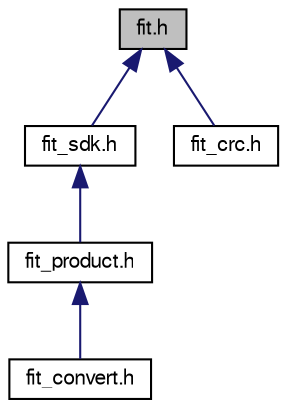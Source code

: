digraph "fit.h"
{
  edge [fontname="FreeSans",fontsize="10",labelfontname="FreeSans",labelfontsize="10"];
  node [fontname="FreeSans",fontsize="10",shape=record];
  Node1 [label="fit.h",height=0.2,width=0.4,color="black", fillcolor="grey75", style="filled", fontcolor="black"];
  Node1 -> Node2 [dir="back",color="midnightblue",fontsize="10",style="solid",fontname="FreeSans"];
  Node2 [label="fit_sdk.h",height=0.2,width=0.4,color="black", fillcolor="white", style="filled",URL="$fit__sdk_8h.html"];
  Node2 -> Node3 [dir="back",color="midnightblue",fontsize="10",style="solid",fontname="FreeSans"];
  Node3 [label="fit_product.h",height=0.2,width=0.4,color="black", fillcolor="white", style="filled",URL="$fit__product_8h.html"];
  Node3 -> Node4 [dir="back",color="midnightblue",fontsize="10",style="solid",fontname="FreeSans"];
  Node4 [label="fit_convert.h",height=0.2,width=0.4,color="black", fillcolor="white", style="filled",URL="$fit__convert_8h.html"];
  Node1 -> Node5 [dir="back",color="midnightblue",fontsize="10",style="solid",fontname="FreeSans"];
  Node5 [label="fit_crc.h",height=0.2,width=0.4,color="black", fillcolor="white", style="filled",URL="$fit__crc_8h.html"];
}
